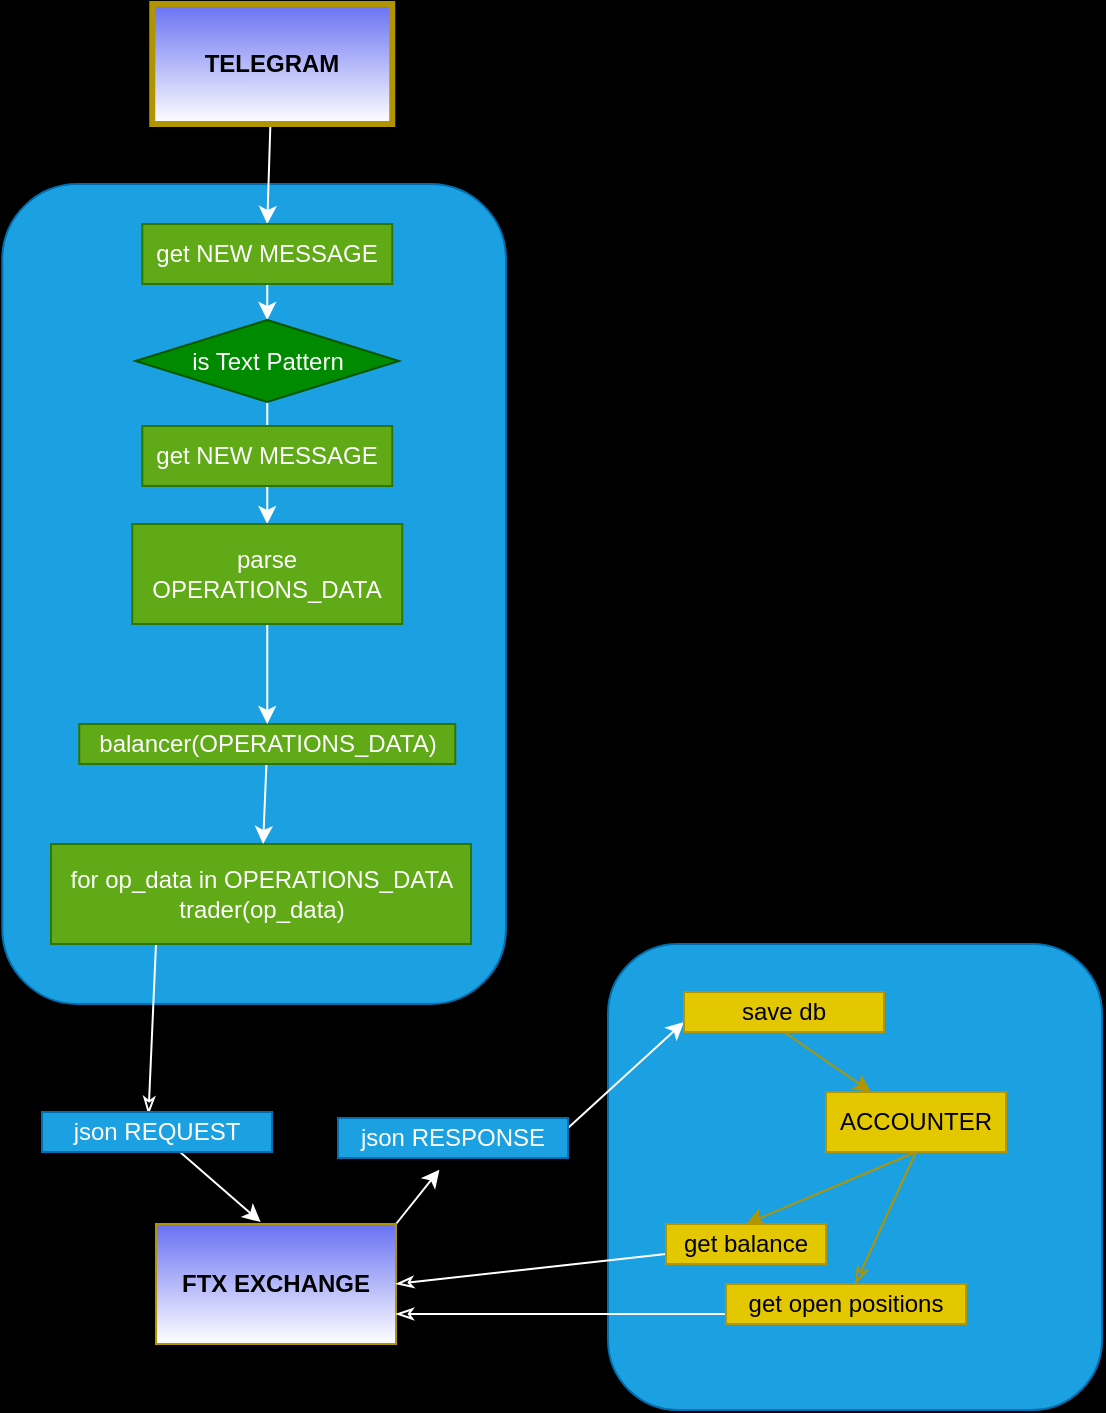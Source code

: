 <mxfile scale="1" border="30">
    <diagram id="C5RBs43oDa-KdzZeNtuy" name="Page-1">
        <mxGraphModel dx="609" dy="1633" grid="0" gridSize="10" guides="1" tooltips="1" connect="1" arrows="1" fold="1" page="0" pageScale="1" pageWidth="827" pageHeight="1169" background="#000000" math="0" shadow="0">
            <root>
                <mxCell id="WIyWlLk6GJQsqaUBKTNV-0"/>
                <mxCell id="WIyWlLk6GJQsqaUBKTNV-1" parent="WIyWlLk6GJQsqaUBKTNV-0"/>
                <mxCell id="48" value="" style="rounded=1;whiteSpace=wrap;html=1;fontColor=#ffffff;strokeColor=#006EAF;fillColor=#1ba1e2;" parent="WIyWlLk6GJQsqaUBKTNV-1" vertex="1">
                    <mxGeometry x="551" y="-540" width="247" height="233" as="geometry"/>
                </mxCell>
                <mxCell id="47" value="" style="rounded=1;whiteSpace=wrap;html=1;fontColor=#ffffff;strokeColor=#006EAF;fillColor=#1ba1e2;" parent="WIyWlLk6GJQsqaUBKTNV-1" vertex="1">
                    <mxGeometry x="248.13" y="-920" width="251.87" height="410" as="geometry"/>
                </mxCell>
                <mxCell id="17" style="edgeStyle=none;html=1;entryX=0.5;entryY=0;entryDx=0;entryDy=0;fillColor=#0050ef;strokeColor=#FFFFFF;" parent="WIyWlLk6GJQsqaUBKTNV-1" source="0" target="1" edge="1">
                    <mxGeometry relative="1" as="geometry"/>
                </mxCell>
                <mxCell id="0" value="TELEGRAM" style="rounded=0;whiteSpace=wrap;html=1;fillColor=#6871F2;fontColor=#000000;strokeColor=#B09500;fontStyle=1;strokeWidth=3;gradientColor=#ffffff;" parent="WIyWlLk6GJQsqaUBKTNV-1" vertex="1">
                    <mxGeometry x="323.13" y="-1010" width="120" height="60" as="geometry"/>
                </mxCell>
                <mxCell id="7" style="edgeStyle=none;html=1;exitX=0.5;exitY=1;exitDx=0;exitDy=0;entryX=0.5;entryY=0;entryDx=0;entryDy=0;fillColor=#0050ef;strokeColor=#FFFFFF;" parent="WIyWlLk6GJQsqaUBKTNV-1" source="1" target="2" edge="1">
                    <mxGeometry relative="1" as="geometry"/>
                </mxCell>
                <mxCell id="1" value="get NEW MESSAGE" style="rounded=0;whiteSpace=wrap;html=1;fillColor=#60a917;fontColor=#ffffff;strokeColor=#2D7600;" parent="WIyWlLk6GJQsqaUBKTNV-1" vertex="1">
                    <mxGeometry x="318.13" y="-900" width="125" height="30" as="geometry"/>
                </mxCell>
                <mxCell id="16" style="edgeStyle=none;html=1;entryX=0.5;entryY=0;entryDx=0;entryDy=0;fillColor=#60a917;strokeColor=#FFFFFF;fontColor=#000000;" parent="WIyWlLk6GJQsqaUBKTNV-1" source="2" target="12" edge="1">
                    <mxGeometry relative="1" as="geometry"/>
                </mxCell>
                <mxCell id="2" value="is Text Pattern" style="rhombus;whiteSpace=wrap;html=1;fillColor=#008a00;strokeColor=#005700;fontColor=#ffffff;" parent="WIyWlLk6GJQsqaUBKTNV-1" vertex="1">
                    <mxGeometry x="314.73" y="-852" width="131.8" height="41" as="geometry"/>
                </mxCell>
                <mxCell id="50" style="edgeStyle=none;rounded=1;html=1;exitX=0.25;exitY=1;exitDx=0;exitDy=0;entryX=0.463;entryY=0.056;entryDx=0;entryDy=0;entryPerimeter=0;fontColor=#000000;endArrow=classicThin;endFill=0;strokeColor=#FFFFFF;" parent="WIyWlLk6GJQsqaUBKTNV-1" source="4" target="19" edge="1">
                    <mxGeometry relative="1" as="geometry"/>
                </mxCell>
                <mxCell id="4" value="for op_data in OPERATIONS_DATA&lt;br&gt;trader(op_data)" style="rounded=0;whiteSpace=wrap;html=1;fillColor=#60a917;strokeColor=#2D7600;fontColor=#ffffff;" parent="WIyWlLk6GJQsqaUBKTNV-1" vertex="1">
                    <mxGeometry x="272.5" y="-590" width="210" height="50" as="geometry"/>
                </mxCell>
                <mxCell id="10" value="" style="edgeStyle=none;html=1;fillColor=#60a917;strokeColor=#FFFFFF;fontColor=#000000;" parent="WIyWlLk6GJQsqaUBKTNV-1" source="5" target="4" edge="1">
                    <mxGeometry relative="1" as="geometry"/>
                </mxCell>
                <mxCell id="5" value="balancer(OPERATIONS_DATA)" style="rounded=0;whiteSpace=wrap;html=1;fillColor=#60a917;strokeColor=#2D7600;fontColor=#ffffff;" parent="WIyWlLk6GJQsqaUBKTNV-1" vertex="1">
                    <mxGeometry x="286.63" y="-650" width="188" height="20" as="geometry"/>
                </mxCell>
                <mxCell id="14" style="edgeStyle=none;html=1;entryX=0.5;entryY=0;entryDx=0;entryDy=0;fillColor=#60a917;strokeColor=#FFFFFF;fontColor=#000000;" parent="WIyWlLk6GJQsqaUBKTNV-1" source="12" target="5" edge="1">
                    <mxGeometry relative="1" as="geometry">
                        <mxPoint x="377.5" y="-690" as="targetPoint"/>
                    </mxGeometry>
                </mxCell>
                <mxCell id="12" value="parse OPERATIONS_DATA" style="rounded=0;whiteSpace=wrap;html=1;fillColor=#60a917;strokeColor=#2D7600;fontColor=#ffffff;" parent="WIyWlLk6GJQsqaUBKTNV-1" vertex="1">
                    <mxGeometry x="313.13" y="-750" width="135" height="50" as="geometry"/>
                </mxCell>
                <mxCell id="29" style="edgeStyle=none;html=1;exitX=1;exitY=0;exitDx=0;exitDy=0;entryX=0.441;entryY=1.292;entryDx=0;entryDy=0;entryPerimeter=0;fillColor=#0050ef;strokeColor=#FFFFFF;" parent="WIyWlLk6GJQsqaUBKTNV-1" source="18" target="28" edge="1">
                    <mxGeometry relative="1" as="geometry"/>
                </mxCell>
                <mxCell id="18" value="FTX EXCHANGE" style="rounded=0;whiteSpace=wrap;html=1;fillColor=#6871F2;fontColor=#000000;strokeColor=#B09500;fontStyle=1;gradientColor=#ffffff;" parent="WIyWlLk6GJQsqaUBKTNV-1" vertex="1">
                    <mxGeometry x="325" y="-400" width="120" height="60" as="geometry"/>
                </mxCell>
                <mxCell id="27" style="edgeStyle=none;html=1;entryX=0.436;entryY=-0.016;entryDx=0;entryDy=0;entryPerimeter=0;fillColor=#0050ef;strokeColor=#FFFFFF;" parent="WIyWlLk6GJQsqaUBKTNV-1" source="19" target="18" edge="1">
                    <mxGeometry relative="1" as="geometry"/>
                </mxCell>
                <mxCell id="19" value="json REQUEST" style="rounded=0;whiteSpace=wrap;html=1;fillColor=#1ba1e2;fontColor=#ffffff;strokeColor=#006EAF;" parent="WIyWlLk6GJQsqaUBKTNV-1" vertex="1">
                    <mxGeometry x="268" y="-456" width="115" height="20" as="geometry"/>
                </mxCell>
                <mxCell id="32" style="edgeStyle=none;html=1;exitX=1;exitY=0.25;exitDx=0;exitDy=0;entryX=0;entryY=0.75;entryDx=0;entryDy=0;fillColor=#0050ef;strokeColor=#FFFFFF;" parent="WIyWlLk6GJQsqaUBKTNV-1" source="28" target="34" edge="1">
                    <mxGeometry relative="1" as="geometry"/>
                </mxCell>
                <mxCell id="28" value="json RESPONSE" style="rounded=0;whiteSpace=wrap;html=1;fillColor=#1ba1e2;fontColor=#ffffff;strokeColor=#006EAF;" parent="WIyWlLk6GJQsqaUBKTNV-1" vertex="1">
                    <mxGeometry x="416" y="-453" width="115" height="20" as="geometry"/>
                </mxCell>
                <mxCell id="39" style="edgeStyle=none;html=1;exitX=0.5;exitY=1;exitDx=0;exitDy=0;fillColor=#e3c800;strokeColor=#B09500;entryX=0.25;entryY=0;entryDx=0;entryDy=0;" parent="WIyWlLk6GJQsqaUBKTNV-1" source="34" target="30" edge="1">
                    <mxGeometry relative="1" as="geometry">
                        <mxPoint x="687" y="-504" as="targetPoint"/>
                    </mxGeometry>
                </mxCell>
                <mxCell id="40" style="edgeStyle=none;html=1;exitX=0.5;exitY=1;exitDx=0;exitDy=0;entryX=0.5;entryY=0;entryDx=0;entryDy=0;fillColor=#e3c800;strokeColor=#B09500;" parent="WIyWlLk6GJQsqaUBKTNV-1" source="30" target="35" edge="1">
                    <mxGeometry relative="1" as="geometry"/>
                </mxCell>
                <mxCell id="43" style="edgeStyle=none;rounded=1;html=1;exitX=0.5;exitY=1;exitDx=0;exitDy=0;endArrow=classicThin;endFill=0;fillColor=#e3c800;strokeColor=#B09500;" parent="WIyWlLk6GJQsqaUBKTNV-1" source="30" target="36" edge="1">
                    <mxGeometry relative="1" as="geometry"/>
                </mxCell>
                <mxCell id="30" value="ACCOUNTER" style="rounded=0;whiteSpace=wrap;html=1;fillColor=#e3c800;fontColor=#000000;strokeColor=#B09500;" parent="WIyWlLk6GJQsqaUBKTNV-1" vertex="1">
                    <mxGeometry x="660" y="-466" width="90" height="30" as="geometry"/>
                </mxCell>
                <mxCell id="34" value="save db" style="rounded=0;whiteSpace=wrap;html=1;fillColor=#e3c800;fontColor=#000000;strokeColor=#B09500;" parent="WIyWlLk6GJQsqaUBKTNV-1" vertex="1">
                    <mxGeometry x="589" y="-516" width="100" height="20" as="geometry"/>
                </mxCell>
                <mxCell id="42" style="edgeStyle=none;rounded=1;html=1;exitX=0;exitY=0.75;exitDx=0;exitDy=0;entryX=1;entryY=0.5;entryDx=0;entryDy=0;endArrow=classicThin;endFill=0;fillColor=#0050ef;strokeColor=#FFFFFF;" parent="WIyWlLk6GJQsqaUBKTNV-1" source="35" target="18" edge="1">
                    <mxGeometry relative="1" as="geometry"/>
                </mxCell>
                <mxCell id="35" value="get balance" style="rounded=0;whiteSpace=wrap;html=1;fillColor=#e3c800;fontColor=#000000;strokeColor=#B09500;" parent="WIyWlLk6GJQsqaUBKTNV-1" vertex="1">
                    <mxGeometry x="580" y="-400" width="80" height="20" as="geometry"/>
                </mxCell>
                <mxCell id="41" style="edgeStyle=none;html=1;exitX=0;exitY=0.75;exitDx=0;exitDy=0;entryX=1;entryY=0.75;entryDx=0;entryDy=0;rounded=1;fillColor=#0050ef;strokeColor=#FFFFFF;endArrow=classicThin;endFill=0;" parent="WIyWlLk6GJQsqaUBKTNV-1" source="36" target="18" edge="1">
                    <mxGeometry relative="1" as="geometry"/>
                </mxCell>
                <mxCell id="36" value="get open positions" style="rounded=0;whiteSpace=wrap;html=1;fillColor=#e3c800;fontColor=#000000;strokeColor=#B09500;" parent="WIyWlLk6GJQsqaUBKTNV-1" vertex="1">
                    <mxGeometry x="610" y="-370" width="120" height="20" as="geometry"/>
                </mxCell>
                <mxCell id="52" value="get NEW MESSAGE" style="rounded=0;whiteSpace=wrap;html=1;fillColor=#60a917;fontColor=#ffffff;strokeColor=#2D7600;" parent="WIyWlLk6GJQsqaUBKTNV-1" vertex="1">
                    <mxGeometry x="318.13" y="-799" width="125" height="30" as="geometry"/>
                </mxCell>
            </root>
        </mxGraphModel>
    </diagram>
</mxfile>